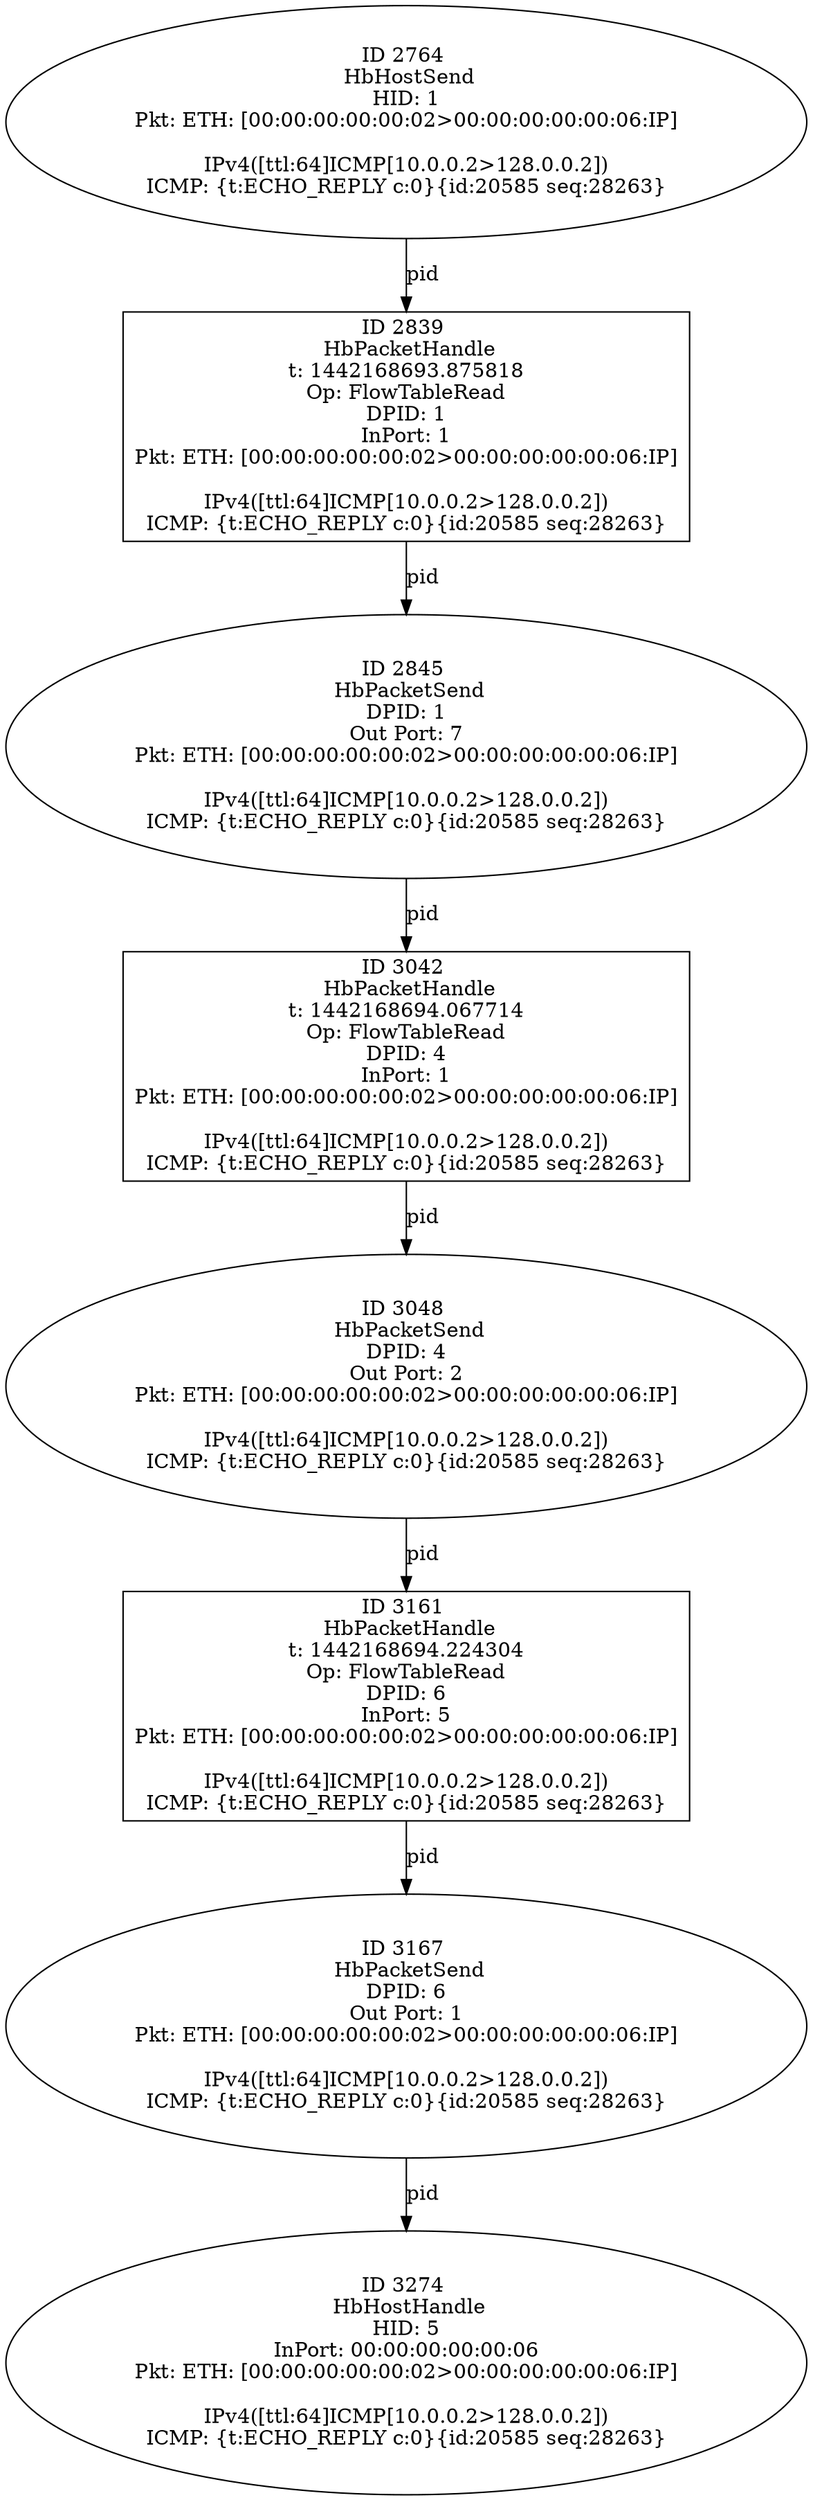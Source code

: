 strict digraph G {
3042 [shape=box, event=<hb_events.HbPacketHandle object at 0x10771a050>, label="ID 3042 
 HbPacketHandle
t: 1442168694.067714
Op: FlowTableRead
DPID: 4
InPort: 1
Pkt: ETH: [00:00:00:00:00:02>00:00:00:00:00:06:IP]

IPv4([ttl:64]ICMP[10.0.0.2>128.0.0.2])
ICMP: {t:ECHO_REPLY c:0}{id:20585 seq:28263}"];
3048 [shape=oval, event=<hb_events.HbPacketSend object at 0x107721a10>, label="ID 3048 
 HbPacketSend
DPID: 4
Out Port: 2
Pkt: ETH: [00:00:00:00:00:02>00:00:00:00:00:06:IP]

IPv4([ttl:64]ICMP[10.0.0.2>128.0.0.2])
ICMP: {t:ECHO_REPLY c:0}{id:20585 seq:28263}"];
3274 [shape=oval, event=<hb_events.HbHostHandle object at 0x1077d9150>, label="ID 3274 
 HbHostHandle
HID: 5
InPort: 00:00:00:00:00:06
Pkt: ETH: [00:00:00:00:00:02>00:00:00:00:00:06:IP]

IPv4([ttl:64]ICMP[10.0.0.2>128.0.0.2])
ICMP: {t:ECHO_REPLY c:0}{id:20585 seq:28263}"];
2764 [shape=oval, event=<hb_events.HbHostSend object at 0x10762a5d0>, label="ID 2764 
 HbHostSend
HID: 1
Pkt: ETH: [00:00:00:00:00:02>00:00:00:00:00:06:IP]

IPv4([ttl:64]ICMP[10.0.0.2>128.0.0.2])
ICMP: {t:ECHO_REPLY c:0}{id:20585 seq:28263}"];
2839 [shape=box, event=<hb_events.HbPacketHandle object at 0x107668150>, label="ID 2839 
 HbPacketHandle
t: 1442168693.875818
Op: FlowTableRead
DPID: 1
InPort: 1
Pkt: ETH: [00:00:00:00:00:02>00:00:00:00:00:06:IP]

IPv4([ttl:64]ICMP[10.0.0.2>128.0.0.2])
ICMP: {t:ECHO_REPLY c:0}{id:20585 seq:28263}"];
3161 [shape=box, event=<hb_events.HbPacketHandle object at 0x107776d10>, label="ID 3161 
 HbPacketHandle
t: 1442168694.224304
Op: FlowTableRead
DPID: 6
InPort: 5
Pkt: ETH: [00:00:00:00:00:02>00:00:00:00:00:06:IP]

IPv4([ttl:64]ICMP[10.0.0.2>128.0.0.2])
ICMP: {t:ECHO_REPLY c:0}{id:20585 seq:28263}"];
2845 [shape=oval, event=<hb_events.HbPacketSend object at 0x107670410>, label="ID 2845 
 HbPacketSend
DPID: 1
Out Port: 7
Pkt: ETH: [00:00:00:00:00:02>00:00:00:00:00:06:IP]

IPv4([ttl:64]ICMP[10.0.0.2>128.0.0.2])
ICMP: {t:ECHO_REPLY c:0}{id:20585 seq:28263}"];
3167 [shape=oval, event=<hb_events.HbPacketSend object at 0x10777d1d0>, label="ID 3167 
 HbPacketSend
DPID: 6
Out Port: 1
Pkt: ETH: [00:00:00:00:00:02>00:00:00:00:00:06:IP]

IPv4([ttl:64]ICMP[10.0.0.2>128.0.0.2])
ICMP: {t:ECHO_REPLY c:0}{id:20585 seq:28263}"];
3042 -> 3048  [rel=pid, label=pid];
3048 -> 3161  [rel=pid, label=pid];
2764 -> 2839  [rel=pid, label=pid];
2839 -> 2845  [rel=pid, label=pid];
3161 -> 3167  [rel=pid, label=pid];
2845 -> 3042  [rel=pid, label=pid];
3167 -> 3274  [rel=pid, label=pid];
}
